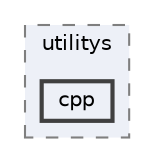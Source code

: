 digraph "C:/Users/fh/Desktop/utilitys/cpp"
{
 // LATEX_PDF_SIZE
  bgcolor="transparent";
  edge [fontname=Helvetica,fontsize=10,labelfontname=Helvetica,labelfontsize=10];
  node [fontname=Helvetica,fontsize=10,shape=box,height=0.2,width=0.4];
  compound=true
  subgraph clusterdir_c211f4789d3dedbea93c86d44644ae13 {
    graph [ bgcolor="#edf0f7", pencolor="grey50", label="utilitys", fontname=Helvetica,fontsize=10 style="filled,dashed", URL="dir_c211f4789d3dedbea93c86d44644ae13.html",tooltip=""]
  dir_0c78c0d6efca9dbc079ba7c9e3b2e1d4 [label="cpp", fillcolor="#edf0f7", color="grey25", style="filled,bold", URL="dir_0c78c0d6efca9dbc079ba7c9e3b2e1d4.html",tooltip=""];
  }
}
